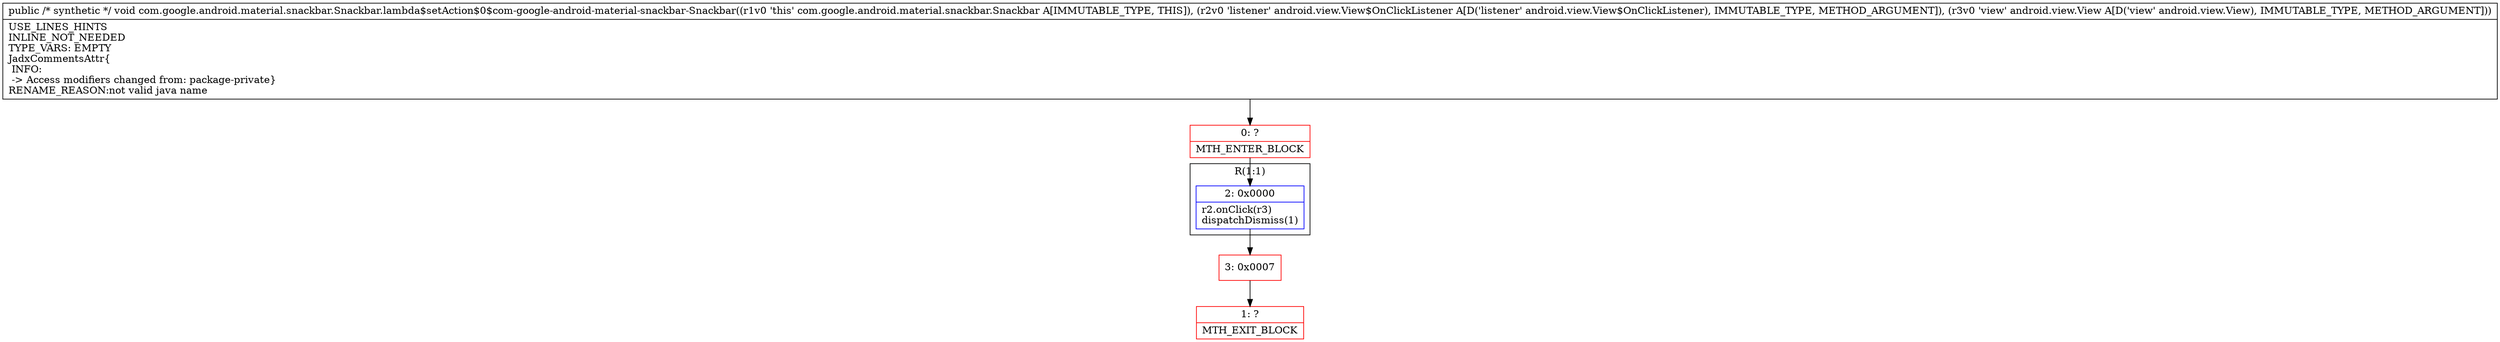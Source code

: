 digraph "CFG forcom.google.android.material.snackbar.Snackbar.lambda$setAction$0$com\-google\-android\-material\-snackbar\-Snackbar(Landroid\/view\/View$OnClickListener;Landroid\/view\/View;)V" {
subgraph cluster_Region_1794336552 {
label = "R(1:1)";
node [shape=record,color=blue];
Node_2 [shape=record,label="{2\:\ 0x0000|r2.onClick(r3)\ldispatchDismiss(1)\l}"];
}
Node_0 [shape=record,color=red,label="{0\:\ ?|MTH_ENTER_BLOCK\l}"];
Node_3 [shape=record,color=red,label="{3\:\ 0x0007}"];
Node_1 [shape=record,color=red,label="{1\:\ ?|MTH_EXIT_BLOCK\l}"];
MethodNode[shape=record,label="{public \/* synthetic *\/ void com.google.android.material.snackbar.Snackbar.lambda$setAction$0$com\-google\-android\-material\-snackbar\-Snackbar((r1v0 'this' com.google.android.material.snackbar.Snackbar A[IMMUTABLE_TYPE, THIS]), (r2v0 'listener' android.view.View$OnClickListener A[D('listener' android.view.View$OnClickListener), IMMUTABLE_TYPE, METHOD_ARGUMENT]), (r3v0 'view' android.view.View A[D('view' android.view.View), IMMUTABLE_TYPE, METHOD_ARGUMENT]))  | USE_LINES_HINTS\lINLINE_NOT_NEEDED\lTYPE_VARS: EMPTY\lJadxCommentsAttr\{\l INFO: \l \-\> Access modifiers changed from: package\-private\}\lRENAME_REASON:not valid java name\l}"];
MethodNode -> Node_0;Node_2 -> Node_3;
Node_0 -> Node_2;
Node_3 -> Node_1;
}

